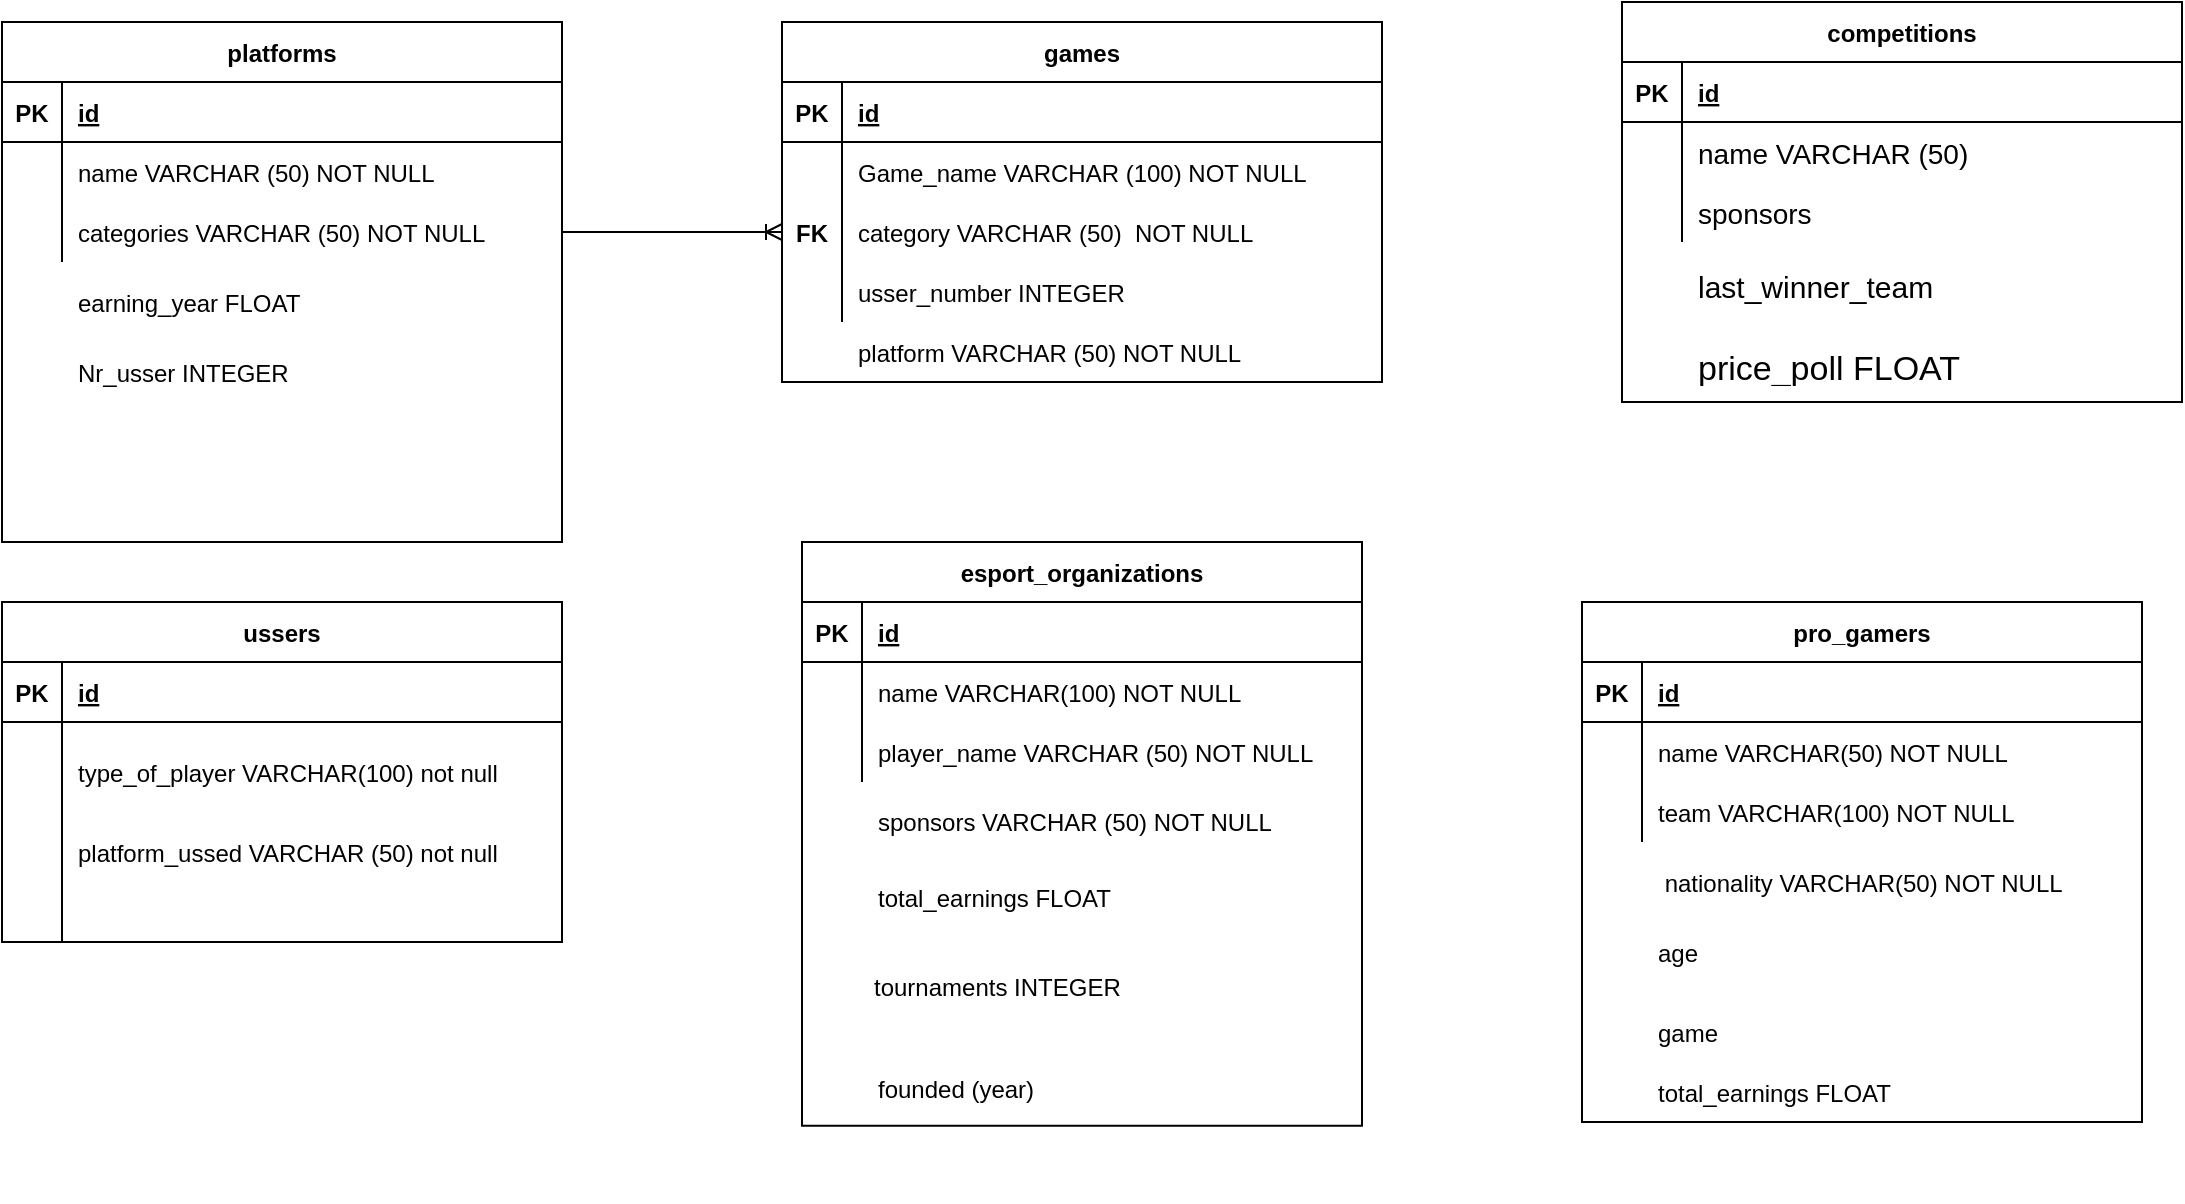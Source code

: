<mxfile version="20.7.4" type="github">
  <diagram id="C5RBs43oDa-KdzZeNtuy" name="Page-1">
    <mxGraphModel dx="1647" dy="2037" grid="1" gridSize="10" guides="1" tooltips="1" connect="1" arrows="1" fold="1" page="1" pageScale="1" pageWidth="827" pageHeight="1169" math="0" shadow="0">
      <root>
        <mxCell id="WIyWlLk6GJQsqaUBKTNV-0" />
        <mxCell id="WIyWlLk6GJQsqaUBKTNV-1" parent="WIyWlLk6GJQsqaUBKTNV-0" />
        <mxCell id="gUQoNwbIpHtihkWgrAYD-27" value="" style="shape=tableRow;horizontal=0;startSize=0;swimlaneHead=0;swimlaneBody=0;fillColor=none;collapsible=0;dropTarget=0;points=[[0,0.5],[1,0.5]];portConstraint=eastwest;top=0;left=0;right=0;bottom=0;" parent="WIyWlLk6GJQsqaUBKTNV-1" vertex="1">
          <mxGeometry x="414" y="160" width="280" height="30" as="geometry" />
        </mxCell>
        <mxCell id="gUQoNwbIpHtihkWgrAYD-28" value="" style="shape=partialRectangle;connectable=0;fillColor=none;top=0;left=0;bottom=0;right=0;editable=1;overflow=hidden;" parent="gUQoNwbIpHtihkWgrAYD-27" vertex="1">
          <mxGeometry width="30" height="30" as="geometry">
            <mxRectangle width="30" height="30" as="alternateBounds" />
          </mxGeometry>
        </mxCell>
        <mxCell id="gUQoNwbIpHtihkWgrAYD-48" value="" style="group" parent="WIyWlLk6GJQsqaUBKTNV-1" vertex="1" connectable="0">
          <mxGeometry x="40" width="280" height="260" as="geometry" />
        </mxCell>
        <mxCell id="gUQoNwbIpHtihkWgrAYD-0" value="platforms" style="shape=table;startSize=30;container=1;collapsible=1;childLayout=tableLayout;fixedRows=1;rowLines=0;fontStyle=1;align=center;resizeLast=1;" parent="gUQoNwbIpHtihkWgrAYD-48" vertex="1">
          <mxGeometry width="280" height="260" as="geometry" />
        </mxCell>
        <mxCell id="gUQoNwbIpHtihkWgrAYD-1" value="" style="shape=tableRow;horizontal=0;startSize=0;swimlaneHead=0;swimlaneBody=0;fillColor=none;collapsible=0;dropTarget=0;points=[[0,0.5],[1,0.5]];portConstraint=eastwest;top=0;left=0;right=0;bottom=1;" parent="gUQoNwbIpHtihkWgrAYD-0" vertex="1">
          <mxGeometry y="30" width="280" height="30" as="geometry" />
        </mxCell>
        <mxCell id="gUQoNwbIpHtihkWgrAYD-2" value="PK" style="shape=partialRectangle;connectable=0;fillColor=none;top=0;left=0;bottom=0;right=0;fontStyle=1;overflow=hidden;" parent="gUQoNwbIpHtihkWgrAYD-1" vertex="1">
          <mxGeometry width="30" height="30" as="geometry">
            <mxRectangle width="30" height="30" as="alternateBounds" />
          </mxGeometry>
        </mxCell>
        <mxCell id="gUQoNwbIpHtihkWgrAYD-3" value="id" style="shape=partialRectangle;connectable=0;fillColor=none;top=0;left=0;bottom=0;right=0;align=left;spacingLeft=6;fontStyle=5;overflow=hidden;" parent="gUQoNwbIpHtihkWgrAYD-1" vertex="1">
          <mxGeometry x="30" width="250" height="30" as="geometry">
            <mxRectangle width="250" height="30" as="alternateBounds" />
          </mxGeometry>
        </mxCell>
        <mxCell id="gUQoNwbIpHtihkWgrAYD-4" value="" style="shape=tableRow;horizontal=0;startSize=0;swimlaneHead=0;swimlaneBody=0;fillColor=none;collapsible=0;dropTarget=0;points=[[0,0.5],[1,0.5]];portConstraint=eastwest;top=0;left=0;right=0;bottom=0;" parent="gUQoNwbIpHtihkWgrAYD-0" vertex="1">
          <mxGeometry y="60" width="280" height="30" as="geometry" />
        </mxCell>
        <mxCell id="gUQoNwbIpHtihkWgrAYD-5" value="" style="shape=partialRectangle;connectable=0;fillColor=none;top=0;left=0;bottom=0;right=0;editable=1;overflow=hidden;" parent="gUQoNwbIpHtihkWgrAYD-4" vertex="1">
          <mxGeometry width="30" height="30" as="geometry">
            <mxRectangle width="30" height="30" as="alternateBounds" />
          </mxGeometry>
        </mxCell>
        <mxCell id="gUQoNwbIpHtihkWgrAYD-6" value="name VARCHAR (50) NOT NULL" style="shape=partialRectangle;connectable=0;fillColor=none;top=0;left=0;bottom=0;right=0;align=left;spacingLeft=6;overflow=hidden;" parent="gUQoNwbIpHtihkWgrAYD-4" vertex="1">
          <mxGeometry x="30" width="250" height="30" as="geometry">
            <mxRectangle width="250" height="30" as="alternateBounds" />
          </mxGeometry>
        </mxCell>
        <mxCell id="gUQoNwbIpHtihkWgrAYD-7" value="" style="shape=tableRow;horizontal=0;startSize=0;swimlaneHead=0;swimlaneBody=0;fillColor=none;collapsible=0;dropTarget=0;points=[[0,0.5],[1,0.5]];portConstraint=eastwest;top=0;left=0;right=0;bottom=0;" parent="gUQoNwbIpHtihkWgrAYD-0" vertex="1">
          <mxGeometry y="90" width="280" height="30" as="geometry" />
        </mxCell>
        <mxCell id="gUQoNwbIpHtihkWgrAYD-8" value="" style="shape=partialRectangle;connectable=0;fillColor=none;top=0;left=0;bottom=0;right=0;editable=1;overflow=hidden;" parent="gUQoNwbIpHtihkWgrAYD-7" vertex="1">
          <mxGeometry width="30" height="30" as="geometry">
            <mxRectangle width="30" height="30" as="alternateBounds" />
          </mxGeometry>
        </mxCell>
        <mxCell id="gUQoNwbIpHtihkWgrAYD-9" value="categories VARCHAR (50) NOT NULL" style="shape=partialRectangle;connectable=0;fillColor=none;top=0;left=0;bottom=0;right=0;align=left;spacingLeft=6;overflow=hidden;" parent="gUQoNwbIpHtihkWgrAYD-7" vertex="1">
          <mxGeometry x="30" width="250" height="30" as="geometry">
            <mxRectangle width="250" height="30" as="alternateBounds" />
          </mxGeometry>
        </mxCell>
        <mxCell id="gUQoNwbIpHtihkWgrAYD-13" value="earning_year FLOAT " style="shape=partialRectangle;connectable=0;fillColor=none;top=0;left=0;bottom=0;right=0;align=left;spacingLeft=6;overflow=hidden;" parent="gUQoNwbIpHtihkWgrAYD-48" vertex="1">
          <mxGeometry x="30" y="125.0" width="250" height="30" as="geometry">
            <mxRectangle width="250" height="30" as="alternateBounds" />
          </mxGeometry>
        </mxCell>
        <mxCell id="gUQoNwbIpHtihkWgrAYD-15" value="Nr_usser INTEGER" style="shape=partialRectangle;connectable=0;fillColor=none;top=0;left=0;bottom=0;right=0;align=left;spacingLeft=6;overflow=hidden;" parent="gUQoNwbIpHtihkWgrAYD-48" vertex="1">
          <mxGeometry x="30" y="160" width="250" height="30" as="geometry">
            <mxRectangle width="250" height="30" as="alternateBounds" />
          </mxGeometry>
        </mxCell>
        <mxCell id="gUQoNwbIpHtihkWgrAYD-49" value="" style="group" parent="WIyWlLk6GJQsqaUBKTNV-1" vertex="1" connectable="0">
          <mxGeometry x="40" y="290" width="280" height="150" as="geometry" />
        </mxCell>
        <mxCell id="gUQoNwbIpHtihkWgrAYD-33" value="ussers" style="shape=table;startSize=30;container=1;collapsible=1;childLayout=tableLayout;fixedRows=1;rowLines=0;fontStyle=1;align=center;resizeLast=1;" parent="gUQoNwbIpHtihkWgrAYD-49" vertex="1">
          <mxGeometry width="280" height="170" as="geometry" />
        </mxCell>
        <mxCell id="gUQoNwbIpHtihkWgrAYD-34" value="" style="shape=tableRow;horizontal=0;startSize=0;swimlaneHead=0;swimlaneBody=0;fillColor=none;collapsible=0;dropTarget=0;points=[[0,0.5],[1,0.5]];portConstraint=eastwest;top=0;left=0;right=0;bottom=1;" parent="gUQoNwbIpHtihkWgrAYD-33" vertex="1">
          <mxGeometry y="30" width="280" height="30" as="geometry" />
        </mxCell>
        <mxCell id="gUQoNwbIpHtihkWgrAYD-35" value="PK" style="shape=partialRectangle;connectable=0;fillColor=none;top=0;left=0;bottom=0;right=0;fontStyle=1;overflow=hidden;" parent="gUQoNwbIpHtihkWgrAYD-34" vertex="1">
          <mxGeometry width="30" height="30" as="geometry">
            <mxRectangle width="30" height="30" as="alternateBounds" />
          </mxGeometry>
        </mxCell>
        <mxCell id="gUQoNwbIpHtihkWgrAYD-36" value="id" style="shape=partialRectangle;connectable=0;fillColor=none;top=0;left=0;bottom=0;right=0;align=left;spacingLeft=6;fontStyle=5;overflow=hidden;" parent="gUQoNwbIpHtihkWgrAYD-34" vertex="1">
          <mxGeometry x="30" width="250" height="30" as="geometry">
            <mxRectangle width="250" height="30" as="alternateBounds" />
          </mxGeometry>
        </mxCell>
        <mxCell id="gUQoNwbIpHtihkWgrAYD-37" value="" style="shape=tableRow;horizontal=0;startSize=0;swimlaneHead=0;swimlaneBody=0;fillColor=none;collapsible=0;dropTarget=0;points=[[0,0.5],[1,0.5]];portConstraint=eastwest;top=0;left=0;right=0;bottom=0;" parent="gUQoNwbIpHtihkWgrAYD-33" vertex="1">
          <mxGeometry y="60" width="280" height="50" as="geometry" />
        </mxCell>
        <mxCell id="gUQoNwbIpHtihkWgrAYD-38" value="" style="shape=partialRectangle;connectable=0;fillColor=none;top=0;left=0;bottom=0;right=0;editable=1;overflow=hidden;" parent="gUQoNwbIpHtihkWgrAYD-37" vertex="1">
          <mxGeometry width="30" height="50" as="geometry">
            <mxRectangle width="30" height="50" as="alternateBounds" />
          </mxGeometry>
        </mxCell>
        <mxCell id="gUQoNwbIpHtihkWgrAYD-39" value="type_of_player VARCHAR(100) not null" style="shape=partialRectangle;connectable=0;fillColor=none;top=0;left=0;bottom=0;right=0;align=left;spacingLeft=6;overflow=hidden;" parent="gUQoNwbIpHtihkWgrAYD-37" vertex="1">
          <mxGeometry x="30" width="250" height="50" as="geometry">
            <mxRectangle width="250" height="50" as="alternateBounds" />
          </mxGeometry>
        </mxCell>
        <mxCell id="gUQoNwbIpHtihkWgrAYD-40" value="" style="shape=tableRow;horizontal=0;startSize=0;swimlaneHead=0;swimlaneBody=0;fillColor=none;collapsible=0;dropTarget=0;points=[[0,0.5],[1,0.5]];portConstraint=eastwest;top=0;left=0;right=0;bottom=0;" parent="gUQoNwbIpHtihkWgrAYD-33" vertex="1">
          <mxGeometry y="110" width="280" height="30" as="geometry" />
        </mxCell>
        <mxCell id="gUQoNwbIpHtihkWgrAYD-41" value="" style="shape=partialRectangle;connectable=0;fillColor=none;top=0;left=0;bottom=0;right=0;editable=1;overflow=hidden;" parent="gUQoNwbIpHtihkWgrAYD-40" vertex="1">
          <mxGeometry width="30" height="30" as="geometry">
            <mxRectangle width="30" height="30" as="alternateBounds" />
          </mxGeometry>
        </mxCell>
        <mxCell id="gUQoNwbIpHtihkWgrAYD-42" value="platform_ussed VARCHAR (50) not null" style="shape=partialRectangle;connectable=0;fillColor=none;top=0;left=0;bottom=0;right=0;align=left;spacingLeft=6;overflow=hidden;" parent="gUQoNwbIpHtihkWgrAYD-40" vertex="1">
          <mxGeometry x="30" width="250" height="30" as="geometry">
            <mxRectangle width="250" height="30" as="alternateBounds" />
          </mxGeometry>
        </mxCell>
        <mxCell id="gUQoNwbIpHtihkWgrAYD-43" value="" style="shape=tableRow;horizontal=0;startSize=0;swimlaneHead=0;swimlaneBody=0;fillColor=none;collapsible=0;dropTarget=0;points=[[0,0.5],[1,0.5]];portConstraint=eastwest;top=0;left=0;right=0;bottom=0;" parent="gUQoNwbIpHtihkWgrAYD-33" vertex="1">
          <mxGeometry y="140" width="280" height="30" as="geometry" />
        </mxCell>
        <mxCell id="gUQoNwbIpHtihkWgrAYD-44" value="" style="shape=partialRectangle;connectable=0;fillColor=none;top=0;left=0;bottom=0;right=0;editable=1;overflow=hidden;" parent="gUQoNwbIpHtihkWgrAYD-43" vertex="1">
          <mxGeometry width="30" height="30" as="geometry">
            <mxRectangle width="30" height="30" as="alternateBounds" />
          </mxGeometry>
        </mxCell>
        <mxCell id="gUQoNwbIpHtihkWgrAYD-45" value="" style="shape=partialRectangle;connectable=0;fillColor=none;top=0;left=0;bottom=0;right=0;align=left;spacingLeft=6;overflow=hidden;" parent="gUQoNwbIpHtihkWgrAYD-43" vertex="1">
          <mxGeometry x="30" width="250" height="30" as="geometry">
            <mxRectangle width="250" height="30" as="alternateBounds" />
          </mxGeometry>
        </mxCell>
        <mxCell id="gUQoNwbIpHtihkWgrAYD-52" value="&#xa;&#xa;" style="group;movable=1;resizable=1;rotatable=1;deletable=1;editable=1;connectable=1;" parent="WIyWlLk6GJQsqaUBKTNV-1" vertex="1" connectable="0">
          <mxGeometry x="850" y="-10" width="280" height="200" as="geometry" />
        </mxCell>
        <mxCell id="gUQoNwbIpHtihkWgrAYD-53" value="competitions" style="shape=table;startSize=30;container=1;collapsible=1;childLayout=tableLayout;fixedRows=1;rowLines=0;fontStyle=1;align=center;resizeLast=1;movable=1;resizable=1;rotatable=1;deletable=1;editable=1;connectable=1;" parent="gUQoNwbIpHtihkWgrAYD-52" vertex="1">
          <mxGeometry width="280" height="200" as="geometry" />
        </mxCell>
        <mxCell id="gUQoNwbIpHtihkWgrAYD-54" value="" style="shape=tableRow;horizontal=0;startSize=0;swimlaneHead=0;swimlaneBody=0;fillColor=none;collapsible=0;dropTarget=0;points=[[0,0.5],[1,0.5]];portConstraint=eastwest;top=0;left=0;right=0;bottom=1;" parent="gUQoNwbIpHtihkWgrAYD-53" vertex="1">
          <mxGeometry y="30" width="280" height="30" as="geometry" />
        </mxCell>
        <mxCell id="gUQoNwbIpHtihkWgrAYD-55" value="PK" style="shape=partialRectangle;connectable=0;fillColor=none;top=0;left=0;bottom=0;right=0;fontStyle=1;overflow=hidden;" parent="gUQoNwbIpHtihkWgrAYD-54" vertex="1">
          <mxGeometry width="30" height="30" as="geometry">
            <mxRectangle width="30" height="30" as="alternateBounds" />
          </mxGeometry>
        </mxCell>
        <mxCell id="gUQoNwbIpHtihkWgrAYD-56" value="id" style="shape=partialRectangle;connectable=0;fillColor=none;top=0;left=0;bottom=0;right=0;align=left;spacingLeft=6;fontStyle=5;overflow=hidden;" parent="gUQoNwbIpHtihkWgrAYD-54" vertex="1">
          <mxGeometry x="30" width="250" height="30" as="geometry">
            <mxRectangle width="250" height="30" as="alternateBounds" />
          </mxGeometry>
        </mxCell>
        <mxCell id="gUQoNwbIpHtihkWgrAYD-57" value="" style="shape=tableRow;horizontal=0;startSize=0;swimlaneHead=0;swimlaneBody=0;fillColor=none;collapsible=0;dropTarget=0;points=[[0,0.5],[1,0.5]];portConstraint=eastwest;top=0;left=0;right=0;bottom=0;" parent="gUQoNwbIpHtihkWgrAYD-53" vertex="1">
          <mxGeometry y="60" width="280" height="30" as="geometry" />
        </mxCell>
        <mxCell id="gUQoNwbIpHtihkWgrAYD-58" value="" style="shape=partialRectangle;connectable=0;fillColor=none;top=0;left=0;bottom=0;right=0;editable=1;overflow=hidden;" parent="gUQoNwbIpHtihkWgrAYD-57" vertex="1">
          <mxGeometry width="30" height="30" as="geometry">
            <mxRectangle width="30" height="30" as="alternateBounds" />
          </mxGeometry>
        </mxCell>
        <mxCell id="gUQoNwbIpHtihkWgrAYD-59" value="name VARCHAR (50)" style="shape=partialRectangle;connectable=0;fillColor=none;top=0;left=0;bottom=0;right=0;align=left;spacingLeft=6;overflow=hidden;fontSize=14;" parent="gUQoNwbIpHtihkWgrAYD-57" vertex="1">
          <mxGeometry x="30" width="250" height="30" as="geometry">
            <mxRectangle width="250" height="30" as="alternateBounds" />
          </mxGeometry>
        </mxCell>
        <mxCell id="gUQoNwbIpHtihkWgrAYD-60" value="" style="shape=tableRow;horizontal=0;startSize=0;swimlaneHead=0;swimlaneBody=0;fillColor=none;collapsible=0;dropTarget=0;points=[[0,0.5],[1,0.5]];portConstraint=eastwest;top=0;left=0;right=0;bottom=0;" parent="gUQoNwbIpHtihkWgrAYD-53" vertex="1">
          <mxGeometry y="90" width="280" height="30" as="geometry" />
        </mxCell>
        <mxCell id="gUQoNwbIpHtihkWgrAYD-61" value="" style="shape=partialRectangle;connectable=0;fillColor=none;top=0;left=0;bottom=0;right=0;editable=1;overflow=hidden;" parent="gUQoNwbIpHtihkWgrAYD-60" vertex="1">
          <mxGeometry width="30" height="30" as="geometry">
            <mxRectangle width="30" height="30" as="alternateBounds" />
          </mxGeometry>
        </mxCell>
        <mxCell id="gUQoNwbIpHtihkWgrAYD-62" value="sponsors " style="shape=partialRectangle;connectable=0;fillColor=none;top=0;left=0;bottom=0;right=0;align=left;spacingLeft=6;overflow=hidden;fontSize=14;" parent="gUQoNwbIpHtihkWgrAYD-60" vertex="1">
          <mxGeometry x="30" width="250" height="30" as="geometry">
            <mxRectangle width="250" height="30" as="alternateBounds" />
          </mxGeometry>
        </mxCell>
        <mxCell id="gUQoNwbIpHtihkWgrAYD-63" value="last_winner_team" style="shape=partialRectangle;connectable=0;fillColor=none;top=0;left=0;bottom=0;right=0;align=left;spacingLeft=6;overflow=hidden;fontSize=15;" parent="gUQoNwbIpHtihkWgrAYD-52" vertex="1">
          <mxGeometry x="30" y="130.004" width="250" height="23.077" as="geometry">
            <mxRectangle width="250" height="30" as="alternateBounds" />
          </mxGeometry>
        </mxCell>
        <mxCell id="gUQoNwbIpHtihkWgrAYD-65" value="price_poll FLOAT" style="shape=partialRectangle;connectable=0;fillColor=none;top=0;left=0;bottom=0;right=0;align=left;spacingLeft=6;overflow=hidden;fontSize=17;" parent="gUQoNwbIpHtihkWgrAYD-52" vertex="1">
          <mxGeometry x="30" y="169.997" width="250" height="23.077" as="geometry">
            <mxRectangle width="250" height="30" as="alternateBounds" />
          </mxGeometry>
        </mxCell>
        <mxCell id="gUQoNwbIpHtihkWgrAYD-95" value="" style="group" parent="WIyWlLk6GJQsqaUBKTNV-1" vertex="1" connectable="0">
          <mxGeometry x="440" y="260" width="280" height="330" as="geometry" />
        </mxCell>
        <mxCell id="gUQoNwbIpHtihkWgrAYD-96" value="esport_organizations" style="shape=table;startSize=30;container=1;collapsible=1;childLayout=tableLayout;fixedRows=1;rowLines=0;fontStyle=1;align=center;resizeLast=1;" parent="gUQoNwbIpHtihkWgrAYD-95" vertex="1">
          <mxGeometry width="280" height="291.923" as="geometry" />
        </mxCell>
        <mxCell id="gUQoNwbIpHtihkWgrAYD-97" value="" style="shape=tableRow;horizontal=0;startSize=0;swimlaneHead=0;swimlaneBody=0;fillColor=none;collapsible=0;dropTarget=0;points=[[0,0.5],[1,0.5]];portConstraint=eastwest;top=0;left=0;right=0;bottom=1;" parent="gUQoNwbIpHtihkWgrAYD-96" vertex="1">
          <mxGeometry y="30" width="280" height="30" as="geometry" />
        </mxCell>
        <mxCell id="gUQoNwbIpHtihkWgrAYD-98" value="PK" style="shape=partialRectangle;connectable=0;fillColor=none;top=0;left=0;bottom=0;right=0;fontStyle=1;overflow=hidden;" parent="gUQoNwbIpHtihkWgrAYD-97" vertex="1">
          <mxGeometry width="30" height="30" as="geometry">
            <mxRectangle width="30" height="30" as="alternateBounds" />
          </mxGeometry>
        </mxCell>
        <mxCell id="gUQoNwbIpHtihkWgrAYD-99" value="id" style="shape=partialRectangle;connectable=0;fillColor=none;top=0;left=0;bottom=0;right=0;align=left;spacingLeft=6;fontStyle=5;overflow=hidden;" parent="gUQoNwbIpHtihkWgrAYD-97" vertex="1">
          <mxGeometry x="30" width="250" height="30" as="geometry">
            <mxRectangle width="250" height="30" as="alternateBounds" />
          </mxGeometry>
        </mxCell>
        <mxCell id="gUQoNwbIpHtihkWgrAYD-100" value="" style="shape=tableRow;horizontal=0;startSize=0;swimlaneHead=0;swimlaneBody=0;fillColor=none;collapsible=0;dropTarget=0;points=[[0,0.5],[1,0.5]];portConstraint=eastwest;top=0;left=0;right=0;bottom=0;" parent="gUQoNwbIpHtihkWgrAYD-96" vertex="1">
          <mxGeometry y="60" width="280" height="30" as="geometry" />
        </mxCell>
        <mxCell id="gUQoNwbIpHtihkWgrAYD-101" value="" style="shape=partialRectangle;connectable=0;fillColor=none;top=0;left=0;bottom=0;right=0;editable=1;overflow=hidden;" parent="gUQoNwbIpHtihkWgrAYD-100" vertex="1">
          <mxGeometry width="30" height="30" as="geometry">
            <mxRectangle width="30" height="30" as="alternateBounds" />
          </mxGeometry>
        </mxCell>
        <mxCell id="gUQoNwbIpHtihkWgrAYD-102" value="name VARCHAR(100) NOT NULL" style="shape=partialRectangle;connectable=0;fillColor=none;top=0;left=0;bottom=0;right=0;align=left;spacingLeft=6;overflow=hidden;" parent="gUQoNwbIpHtihkWgrAYD-100" vertex="1">
          <mxGeometry x="30" width="250" height="30" as="geometry">
            <mxRectangle width="250" height="30" as="alternateBounds" />
          </mxGeometry>
        </mxCell>
        <mxCell id="gUQoNwbIpHtihkWgrAYD-103" value="" style="shape=tableRow;horizontal=0;startSize=0;swimlaneHead=0;swimlaneBody=0;fillColor=none;collapsible=0;dropTarget=0;points=[[0,0.5],[1,0.5]];portConstraint=eastwest;top=0;left=0;right=0;bottom=0;" parent="gUQoNwbIpHtihkWgrAYD-96" vertex="1">
          <mxGeometry y="90" width="280" height="30" as="geometry" />
        </mxCell>
        <mxCell id="gUQoNwbIpHtihkWgrAYD-104" value="" style="shape=partialRectangle;connectable=0;fillColor=none;top=0;left=0;bottom=0;right=0;editable=1;overflow=hidden;" parent="gUQoNwbIpHtihkWgrAYD-103" vertex="1">
          <mxGeometry width="30" height="30" as="geometry">
            <mxRectangle width="30" height="30" as="alternateBounds" />
          </mxGeometry>
        </mxCell>
        <mxCell id="gUQoNwbIpHtihkWgrAYD-105" value="player_name VARCHAR (50) NOT NULL" style="shape=partialRectangle;connectable=0;fillColor=none;top=0;left=0;bottom=0;right=0;align=left;spacingLeft=6;overflow=hidden;" parent="gUQoNwbIpHtihkWgrAYD-103" vertex="1">
          <mxGeometry x="30" width="250" height="30" as="geometry">
            <mxRectangle width="250" height="30" as="alternateBounds" />
          </mxGeometry>
        </mxCell>
        <mxCell id="gUQoNwbIpHtihkWgrAYD-106" value="total_earnings FLOAT " style="shape=partialRectangle;connectable=0;fillColor=none;top=0;left=0;bottom=0;right=0;align=left;spacingLeft=6;overflow=hidden;" parent="gUQoNwbIpHtihkWgrAYD-95" vertex="1">
          <mxGeometry x="30" y="158.654" width="250" height="38.077" as="geometry">
            <mxRectangle width="250" height="30" as="alternateBounds" />
          </mxGeometry>
        </mxCell>
        <mxCell id="gUQoNwbIpHtihkWgrAYD-107" value="tournaments INTEGER" style="shape=partialRectangle;connectable=0;fillColor=none;top=0;left=0;bottom=0;right=0;align=left;spacingLeft=6;overflow=hidden;" parent="gUQoNwbIpHtihkWgrAYD-95" vertex="1">
          <mxGeometry x="28" y="203.077" width="250" height="38.077" as="geometry">
            <mxRectangle width="250" height="30" as="alternateBounds" />
          </mxGeometry>
        </mxCell>
        <mxCell id="gUQoNwbIpHtihkWgrAYD-108" value="founded (year)" style="shape=partialRectangle;connectable=0;fillColor=none;top=0;left=0;bottom=0;right=0;align=left;spacingLeft=6;overflow=hidden;" parent="gUQoNwbIpHtihkWgrAYD-95" vertex="1">
          <mxGeometry x="30" y="253.846" width="250" height="38.077" as="geometry">
            <mxRectangle width="250" height="30" as="alternateBounds" />
          </mxGeometry>
        </mxCell>
        <mxCell id="iaA_33CjSek2Sj-2JAdp-17" value="sponsors VARCHAR (50) NOT NULL" style="shape=partialRectangle;connectable=0;fillColor=none;top=0;left=0;bottom=0;right=0;align=left;spacingLeft=6;overflow=hidden;" vertex="1" parent="gUQoNwbIpHtihkWgrAYD-95">
          <mxGeometry x="30" y="120.574" width="250" height="38.077" as="geometry">
            <mxRectangle width="250" height="30" as="alternateBounds" />
          </mxGeometry>
        </mxCell>
        <mxCell id="gUQoNwbIpHtihkWgrAYD-110" value="" style="group" parent="WIyWlLk6GJQsqaUBKTNV-1" vertex="1" connectable="0">
          <mxGeometry x="830" y="290" width="280" height="260" as="geometry" />
        </mxCell>
        <mxCell id="gUQoNwbIpHtihkWgrAYD-111" value="pro_gamers" style="shape=table;startSize=30;container=1;collapsible=1;childLayout=tableLayout;fixedRows=1;rowLines=0;fontStyle=1;align=center;resizeLast=1;" parent="gUQoNwbIpHtihkWgrAYD-110" vertex="1">
          <mxGeometry width="280" height="260" as="geometry" />
        </mxCell>
        <mxCell id="gUQoNwbIpHtihkWgrAYD-112" value="" style="shape=tableRow;horizontal=0;startSize=0;swimlaneHead=0;swimlaneBody=0;fillColor=none;collapsible=0;dropTarget=0;points=[[0,0.5],[1,0.5]];portConstraint=eastwest;top=0;left=0;right=0;bottom=1;" parent="gUQoNwbIpHtihkWgrAYD-111" vertex="1">
          <mxGeometry y="30" width="280" height="30" as="geometry" />
        </mxCell>
        <mxCell id="gUQoNwbIpHtihkWgrAYD-113" value="PK" style="shape=partialRectangle;connectable=0;fillColor=none;top=0;left=0;bottom=0;right=0;fontStyle=1;overflow=hidden;" parent="gUQoNwbIpHtihkWgrAYD-112" vertex="1">
          <mxGeometry width="30" height="30" as="geometry">
            <mxRectangle width="30" height="30" as="alternateBounds" />
          </mxGeometry>
        </mxCell>
        <mxCell id="gUQoNwbIpHtihkWgrAYD-114" value="id" style="shape=partialRectangle;connectable=0;fillColor=none;top=0;left=0;bottom=0;right=0;align=left;spacingLeft=6;fontStyle=5;overflow=hidden;" parent="gUQoNwbIpHtihkWgrAYD-112" vertex="1">
          <mxGeometry x="30" width="250" height="30" as="geometry">
            <mxRectangle width="250" height="30" as="alternateBounds" />
          </mxGeometry>
        </mxCell>
        <mxCell id="gUQoNwbIpHtihkWgrAYD-115" value="" style="shape=tableRow;horizontal=0;startSize=0;swimlaneHead=0;swimlaneBody=0;fillColor=none;collapsible=0;dropTarget=0;points=[[0,0.5],[1,0.5]];portConstraint=eastwest;top=0;left=0;right=0;bottom=0;" parent="gUQoNwbIpHtihkWgrAYD-111" vertex="1">
          <mxGeometry y="60" width="280" height="30" as="geometry" />
        </mxCell>
        <mxCell id="gUQoNwbIpHtihkWgrAYD-116" value="" style="shape=partialRectangle;connectable=0;fillColor=none;top=0;left=0;bottom=0;right=0;editable=1;overflow=hidden;" parent="gUQoNwbIpHtihkWgrAYD-115" vertex="1">
          <mxGeometry width="30" height="30" as="geometry">
            <mxRectangle width="30" height="30" as="alternateBounds" />
          </mxGeometry>
        </mxCell>
        <mxCell id="gUQoNwbIpHtihkWgrAYD-117" value="name VARCHAR(50) NOT NULL" style="shape=partialRectangle;connectable=0;fillColor=none;top=0;left=0;bottom=0;right=0;align=left;spacingLeft=6;overflow=hidden;" parent="gUQoNwbIpHtihkWgrAYD-115" vertex="1">
          <mxGeometry x="30" width="250" height="30" as="geometry">
            <mxRectangle width="250" height="30" as="alternateBounds" />
          </mxGeometry>
        </mxCell>
        <mxCell id="gUQoNwbIpHtihkWgrAYD-118" value="" style="shape=tableRow;horizontal=0;startSize=0;swimlaneHead=0;swimlaneBody=0;fillColor=none;collapsible=0;dropTarget=0;points=[[0,0.5],[1,0.5]];portConstraint=eastwest;top=0;left=0;right=0;bottom=0;" parent="gUQoNwbIpHtihkWgrAYD-111" vertex="1">
          <mxGeometry y="90" width="280" height="30" as="geometry" />
        </mxCell>
        <mxCell id="gUQoNwbIpHtihkWgrAYD-119" value="" style="shape=partialRectangle;connectable=0;fillColor=none;top=0;left=0;bottom=0;right=0;editable=1;overflow=hidden;" parent="gUQoNwbIpHtihkWgrAYD-118" vertex="1">
          <mxGeometry width="30" height="30" as="geometry">
            <mxRectangle width="30" height="30" as="alternateBounds" />
          </mxGeometry>
        </mxCell>
        <mxCell id="gUQoNwbIpHtihkWgrAYD-120" value="team VARCHAR(100) NOT NULL" style="shape=partialRectangle;connectable=0;fillColor=none;top=0;left=0;bottom=0;right=0;align=left;spacingLeft=6;overflow=hidden;" parent="gUQoNwbIpHtihkWgrAYD-118" vertex="1">
          <mxGeometry x="30" width="250" height="30" as="geometry">
            <mxRectangle width="250" height="30" as="alternateBounds" />
          </mxGeometry>
        </mxCell>
        <mxCell id="gUQoNwbIpHtihkWgrAYD-121" value=" nationality VARCHAR(50) NOT NULL" style="shape=partialRectangle;connectable=0;fillColor=none;top=0;left=0;bottom=0;right=0;align=left;spacingLeft=6;overflow=hidden;" parent="gUQoNwbIpHtihkWgrAYD-110" vertex="1">
          <mxGeometry x="30" y="125" width="250" height="30" as="geometry">
            <mxRectangle width="250" height="30" as="alternateBounds" />
          </mxGeometry>
        </mxCell>
        <mxCell id="gUQoNwbIpHtihkWgrAYD-122" value="age " style="shape=partialRectangle;connectable=0;fillColor=none;top=0;left=0;bottom=0;right=0;align=left;spacingLeft=6;overflow=hidden;" parent="gUQoNwbIpHtihkWgrAYD-110" vertex="1">
          <mxGeometry x="30" y="160" width="250" height="30" as="geometry">
            <mxRectangle width="250" height="30" as="alternateBounds" />
          </mxGeometry>
        </mxCell>
        <mxCell id="gUQoNwbIpHtihkWgrAYD-123" value="game " style="shape=partialRectangle;connectable=0;fillColor=none;top=0;left=0;bottom=0;right=0;align=left;spacingLeft=6;overflow=hidden;" parent="gUQoNwbIpHtihkWgrAYD-110" vertex="1">
          <mxGeometry x="30" y="200" width="250" height="30" as="geometry">
            <mxRectangle width="250" height="30" as="alternateBounds" />
          </mxGeometry>
        </mxCell>
        <mxCell id="gUQoNwbIpHtihkWgrAYD-124" value="total_earnings FLOAT" style="shape=partialRectangle;connectable=0;fillColor=none;top=0;left=0;bottom=0;right=0;align=left;spacingLeft=6;overflow=hidden;" parent="gUQoNwbIpHtihkWgrAYD-110" vertex="1">
          <mxGeometry x="30" y="230" width="250" height="30" as="geometry">
            <mxRectangle width="250" height="30" as="alternateBounds" />
          </mxGeometry>
        </mxCell>
        <mxCell id="iaA_33CjSek2Sj-2JAdp-29" value="games" style="shape=table;startSize=30;container=1;collapsible=1;childLayout=tableLayout;fixedRows=1;rowLines=0;fontStyle=1;align=center;resizeLast=1;" vertex="1" parent="WIyWlLk6GJQsqaUBKTNV-1">
          <mxGeometry x="430" width="300" height="180" as="geometry" />
        </mxCell>
        <mxCell id="iaA_33CjSek2Sj-2JAdp-30" value="" style="shape=tableRow;horizontal=0;startSize=0;swimlaneHead=0;swimlaneBody=0;fillColor=none;collapsible=0;dropTarget=0;points=[[0,0.5],[1,0.5]];portConstraint=eastwest;top=0;left=0;right=0;bottom=1;" vertex="1" parent="iaA_33CjSek2Sj-2JAdp-29">
          <mxGeometry y="30" width="300" height="30" as="geometry" />
        </mxCell>
        <mxCell id="iaA_33CjSek2Sj-2JAdp-31" value="PK" style="shape=partialRectangle;connectable=0;fillColor=none;top=0;left=0;bottom=0;right=0;fontStyle=1;overflow=hidden;" vertex="1" parent="iaA_33CjSek2Sj-2JAdp-30">
          <mxGeometry width="30" height="30" as="geometry">
            <mxRectangle width="30" height="30" as="alternateBounds" />
          </mxGeometry>
        </mxCell>
        <mxCell id="iaA_33CjSek2Sj-2JAdp-32" value="id" style="shape=partialRectangle;connectable=0;fillColor=none;top=0;left=0;bottom=0;right=0;align=left;spacingLeft=6;fontStyle=5;overflow=hidden;" vertex="1" parent="iaA_33CjSek2Sj-2JAdp-30">
          <mxGeometry x="30" width="270" height="30" as="geometry">
            <mxRectangle width="270" height="30" as="alternateBounds" />
          </mxGeometry>
        </mxCell>
        <mxCell id="iaA_33CjSek2Sj-2JAdp-33" value="" style="shape=tableRow;horizontal=0;startSize=0;swimlaneHead=0;swimlaneBody=0;fillColor=none;collapsible=0;dropTarget=0;points=[[0,0.5],[1,0.5]];portConstraint=eastwest;top=0;left=0;right=0;bottom=0;" vertex="1" parent="iaA_33CjSek2Sj-2JAdp-29">
          <mxGeometry y="60" width="300" height="30" as="geometry" />
        </mxCell>
        <mxCell id="iaA_33CjSek2Sj-2JAdp-34" value="" style="shape=partialRectangle;connectable=0;fillColor=none;top=0;left=0;bottom=0;right=0;editable=1;overflow=hidden;" vertex="1" parent="iaA_33CjSek2Sj-2JAdp-33">
          <mxGeometry width="30" height="30" as="geometry">
            <mxRectangle width="30" height="30" as="alternateBounds" />
          </mxGeometry>
        </mxCell>
        <mxCell id="iaA_33CjSek2Sj-2JAdp-35" value="Game_name VARCHAR (100) NOT NULL" style="shape=partialRectangle;connectable=0;fillColor=none;top=0;left=0;bottom=0;right=0;align=left;spacingLeft=6;overflow=hidden;" vertex="1" parent="iaA_33CjSek2Sj-2JAdp-33">
          <mxGeometry x="30" width="270" height="30" as="geometry">
            <mxRectangle width="270" height="30" as="alternateBounds" />
          </mxGeometry>
        </mxCell>
        <mxCell id="iaA_33CjSek2Sj-2JAdp-36" value="" style="shape=tableRow;horizontal=0;startSize=0;swimlaneHead=0;swimlaneBody=0;fillColor=none;collapsible=0;dropTarget=0;points=[[0,0.5],[1,0.5]];portConstraint=eastwest;top=0;left=0;right=0;bottom=0;" vertex="1" parent="iaA_33CjSek2Sj-2JAdp-29">
          <mxGeometry y="90" width="300" height="30" as="geometry" />
        </mxCell>
        <mxCell id="iaA_33CjSek2Sj-2JAdp-37" value="" style="shape=partialRectangle;connectable=0;fillColor=none;top=0;left=0;bottom=0;right=0;editable=1;overflow=hidden;" vertex="1" parent="iaA_33CjSek2Sj-2JAdp-36">
          <mxGeometry width="30" height="30" as="geometry">
            <mxRectangle width="30" height="30" as="alternateBounds" />
          </mxGeometry>
        </mxCell>
        <mxCell id="iaA_33CjSek2Sj-2JAdp-38" value="category VARCHAR (50)  NOT NULL" style="shape=partialRectangle;connectable=0;fillColor=none;top=0;left=0;bottom=0;right=0;align=left;spacingLeft=6;overflow=hidden;" vertex="1" parent="iaA_33CjSek2Sj-2JAdp-36">
          <mxGeometry x="30" width="270" height="30" as="geometry">
            <mxRectangle width="270" height="30" as="alternateBounds" />
          </mxGeometry>
        </mxCell>
        <mxCell id="iaA_33CjSek2Sj-2JAdp-39" value="" style="shape=tableRow;horizontal=0;startSize=0;swimlaneHead=0;swimlaneBody=0;fillColor=none;collapsible=0;dropTarget=0;points=[[0,0.5],[1,0.5]];portConstraint=eastwest;top=0;left=0;right=0;bottom=0;" vertex="1" parent="iaA_33CjSek2Sj-2JAdp-29">
          <mxGeometry y="120" width="300" height="30" as="geometry" />
        </mxCell>
        <mxCell id="iaA_33CjSek2Sj-2JAdp-40" value="" style="shape=partialRectangle;connectable=0;fillColor=none;top=0;left=0;bottom=0;right=0;editable=1;overflow=hidden;" vertex="1" parent="iaA_33CjSek2Sj-2JAdp-39">
          <mxGeometry width="30" height="30" as="geometry">
            <mxRectangle width="30" height="30" as="alternateBounds" />
          </mxGeometry>
        </mxCell>
        <mxCell id="iaA_33CjSek2Sj-2JAdp-41" value="usser_number INTEGER" style="shape=partialRectangle;connectable=0;fillColor=none;top=0;left=0;bottom=0;right=0;align=left;spacingLeft=6;overflow=hidden;" vertex="1" parent="iaA_33CjSek2Sj-2JAdp-39">
          <mxGeometry x="30" width="270" height="30" as="geometry">
            <mxRectangle width="270" height="30" as="alternateBounds" />
          </mxGeometry>
        </mxCell>
        <mxCell id="iaA_33CjSek2Sj-2JAdp-42" value="FK" style="shape=partialRectangle;connectable=0;fillColor=none;top=0;left=0;bottom=0;right=0;fontStyle=1;overflow=hidden;" vertex="1" parent="WIyWlLk6GJQsqaUBKTNV-1">
          <mxGeometry x="430" y="90" width="30" height="30" as="geometry">
            <mxRectangle width="30" height="30" as="alternateBounds" />
          </mxGeometry>
        </mxCell>
        <mxCell id="iaA_33CjSek2Sj-2JAdp-43" value="" style="edgeStyle=entityRelationEdgeStyle;fontSize=12;html=1;endArrow=ERoneToMany;rounded=0;exitX=1;exitY=0.5;exitDx=0;exitDy=0;" edge="1" parent="WIyWlLk6GJQsqaUBKTNV-1" source="gUQoNwbIpHtihkWgrAYD-7" target="iaA_33CjSek2Sj-2JAdp-36">
          <mxGeometry width="100" height="100" relative="1" as="geometry">
            <mxPoint x="700" y="270" as="sourcePoint" />
            <mxPoint x="800" y="170" as="targetPoint" />
          </mxGeometry>
        </mxCell>
        <mxCell id="iaA_33CjSek2Sj-2JAdp-44" value="platform VARCHAR (50) NOT NULL" style="shape=partialRectangle;connectable=0;fillColor=none;top=0;left=0;bottom=0;right=0;align=left;spacingLeft=6;overflow=hidden;" vertex="1" parent="WIyWlLk6GJQsqaUBKTNV-1">
          <mxGeometry x="460" y="150" width="270" height="30" as="geometry">
            <mxRectangle width="270" height="30" as="alternateBounds" />
          </mxGeometry>
        </mxCell>
      </root>
    </mxGraphModel>
  </diagram>
</mxfile>
